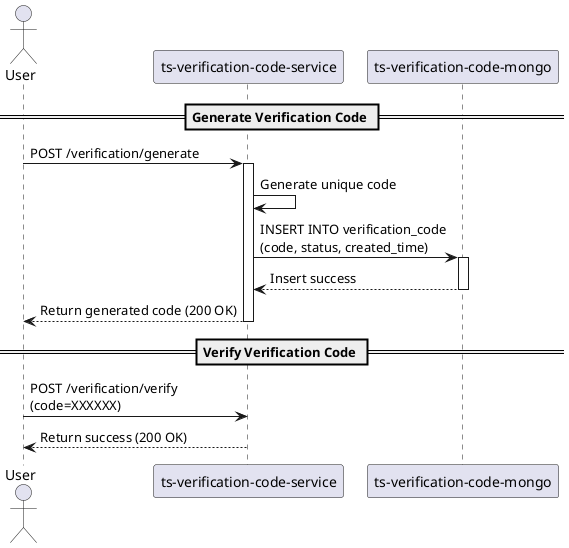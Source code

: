 @startuml
actor User
participant "ts-verification-code-service" as VerificationService
participant "ts-verification-code-mongo" as Mongo

== Generate Verification Code ==
User -> VerificationService: POST /verification/generate
activate VerificationService
VerificationService -> VerificationService: Generate unique code
VerificationService -> Mongo: INSERT INTO verification_code\n(code, status, created_time)
activate Mongo
Mongo --> VerificationService: Insert success
deactivate Mongo
VerificationService --> User: Return generated code (200 OK)
deactivate VerificationService

== Verify Verification Code ==
User -> VerificationService: POST /verification/verify\n(code=XXXXXX)
  VerificationService --> User: Return success (200 OK)
deactivate VerificationService
@enduml